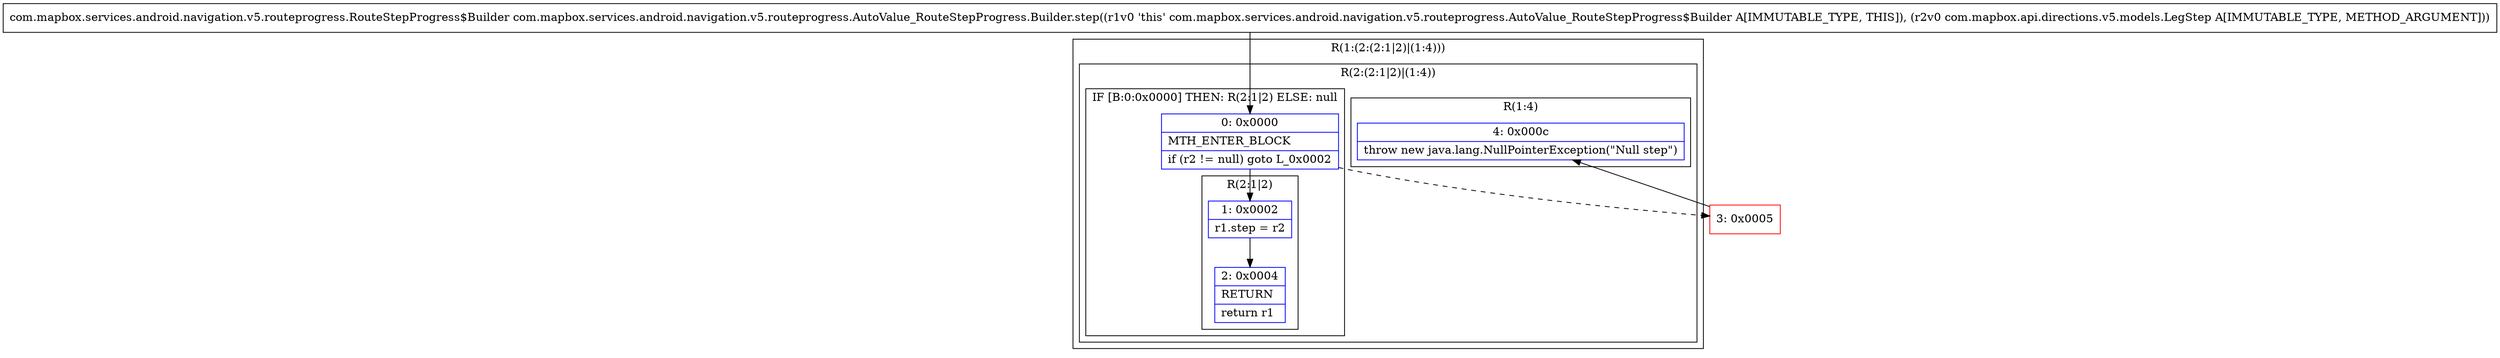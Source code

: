 digraph "CFG forcom.mapbox.services.android.navigation.v5.routeprogress.AutoValue_RouteStepProgress.Builder.step(Lcom\/mapbox\/api\/directions\/v5\/models\/LegStep;)Lcom\/mapbox\/services\/android\/navigation\/v5\/routeprogress\/RouteStepProgress$Builder;" {
subgraph cluster_Region_1786773500 {
label = "R(1:(2:(2:1|2)|(1:4)))";
node [shape=record,color=blue];
subgraph cluster_Region_582163993 {
label = "R(2:(2:1|2)|(1:4))";
node [shape=record,color=blue];
subgraph cluster_IfRegion_709535757 {
label = "IF [B:0:0x0000] THEN: R(2:1|2) ELSE: null";
node [shape=record,color=blue];
Node_0 [shape=record,label="{0\:\ 0x0000|MTH_ENTER_BLOCK\l|if (r2 != null) goto L_0x0002\l}"];
subgraph cluster_Region_1585800170 {
label = "R(2:1|2)";
node [shape=record,color=blue];
Node_1 [shape=record,label="{1\:\ 0x0002|r1.step = r2\l}"];
Node_2 [shape=record,label="{2\:\ 0x0004|RETURN\l|return r1\l}"];
}
}
subgraph cluster_Region_1259403225 {
label = "R(1:4)";
node [shape=record,color=blue];
Node_4 [shape=record,label="{4\:\ 0x000c|throw new java.lang.NullPointerException(\"Null step\")\l}"];
}
}
}
Node_3 [shape=record,color=red,label="{3\:\ 0x0005}"];
MethodNode[shape=record,label="{com.mapbox.services.android.navigation.v5.routeprogress.RouteStepProgress$Builder com.mapbox.services.android.navigation.v5.routeprogress.AutoValue_RouteStepProgress.Builder.step((r1v0 'this' com.mapbox.services.android.navigation.v5.routeprogress.AutoValue_RouteStepProgress$Builder A[IMMUTABLE_TYPE, THIS]), (r2v0 com.mapbox.api.directions.v5.models.LegStep A[IMMUTABLE_TYPE, METHOD_ARGUMENT])) }"];
MethodNode -> Node_0;
Node_0 -> Node_1;
Node_0 -> Node_3[style=dashed];
Node_1 -> Node_2;
Node_3 -> Node_4;
}

